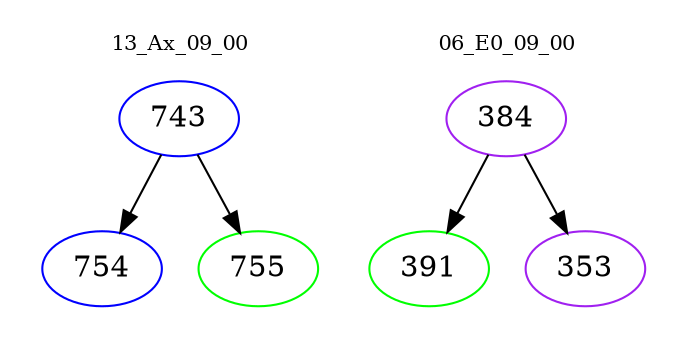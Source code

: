 digraph{
subgraph cluster_0 {
color = white
label = "13_Ax_09_00";
fontsize=10;
T0_743 [label="743", color="blue"]
T0_743 -> T0_754 [color="black"]
T0_754 [label="754", color="blue"]
T0_743 -> T0_755 [color="black"]
T0_755 [label="755", color="green"]
}
subgraph cluster_1 {
color = white
label = "06_E0_09_00";
fontsize=10;
T1_384 [label="384", color="purple"]
T1_384 -> T1_391 [color="black"]
T1_391 [label="391", color="green"]
T1_384 -> T1_353 [color="black"]
T1_353 [label="353", color="purple"]
}
}
